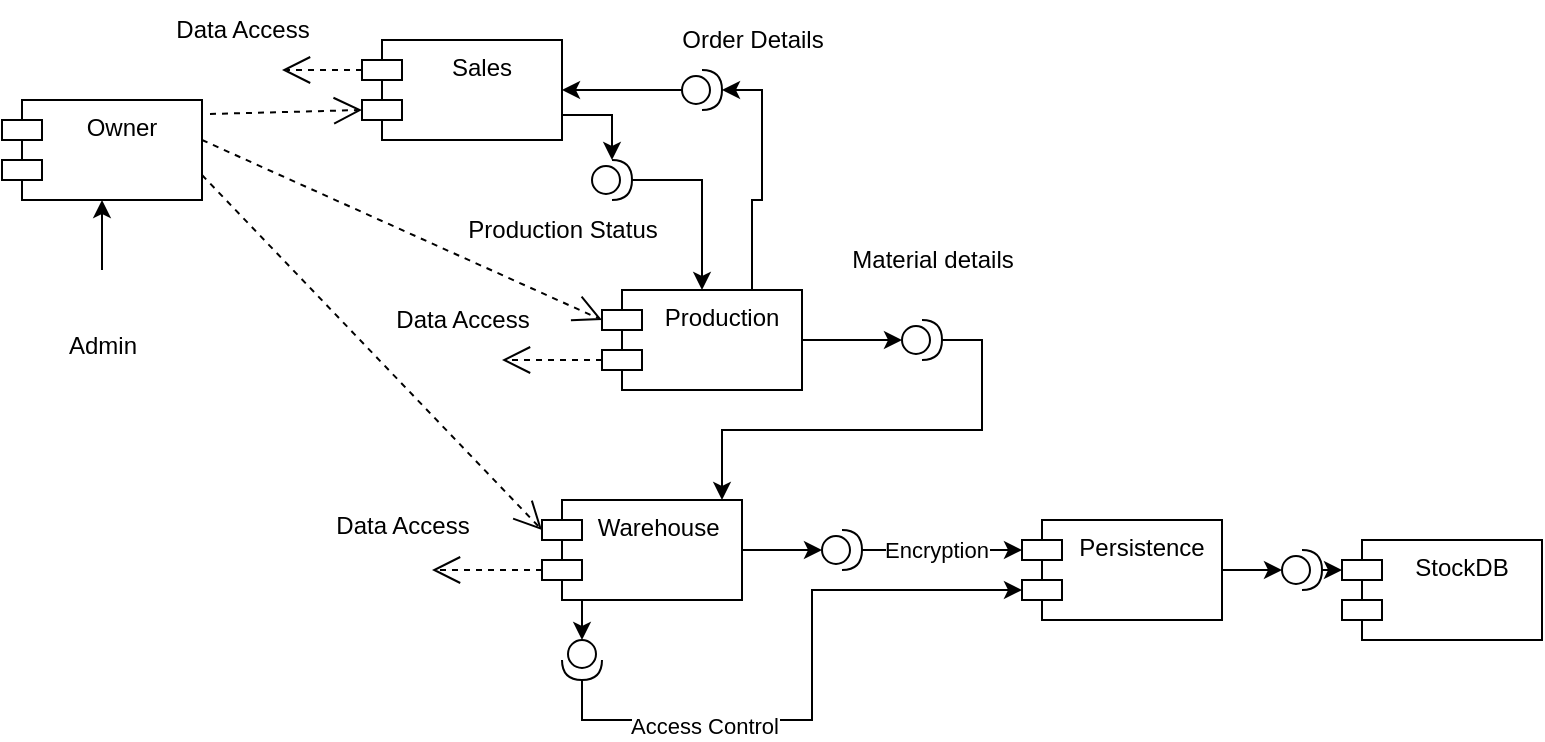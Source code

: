 <mxfile version="27.0.5">
  <diagram name="Page-1" id="DsLxYvVcJdECcUtamA9Z">
    <mxGraphModel dx="1091" dy="479" grid="1" gridSize="10" guides="1" tooltips="1" connect="1" arrows="1" fold="1" page="1" pageScale="1" pageWidth="850" pageHeight="1100" math="0" shadow="0">
      <root>
        <mxCell id="0" />
        <mxCell id="1" parent="0" />
        <mxCell id="SYwWKozgop0VhhN9Qn-d-1" value="Owner" style="shape=module;align=left;spacingLeft=20;align=center;verticalAlign=top;whiteSpace=wrap;html=1;" parent="1" vertex="1">
          <mxGeometry x="100" y="60" width="100" height="50" as="geometry" />
        </mxCell>
        <mxCell id="SYwWKozgop0VhhN9Qn-d-2" value="Warehouse&amp;nbsp;" style="shape=module;align=left;spacingLeft=20;align=center;verticalAlign=top;whiteSpace=wrap;html=1;" parent="1" vertex="1">
          <mxGeometry x="370" y="260" width="100" height="50" as="geometry" />
        </mxCell>
        <mxCell id="_5vdMld97EVU9zWrEdL7-3" style="edgeStyle=orthogonalEdgeStyle;rounded=0;orthogonalLoop=1;jettySize=auto;html=1;exitX=1;exitY=0.75;exitDx=0;exitDy=0;" edge="1" parent="1" source="SYwWKozgop0VhhN9Qn-d-3" target="SYwWKozgop0VhhN9Qn-d-15">
          <mxGeometry relative="1" as="geometry" />
        </mxCell>
        <mxCell id="SYwWKozgop0VhhN9Qn-d-3" value="Sales" style="shape=module;align=left;spacingLeft=20;align=center;verticalAlign=top;whiteSpace=wrap;html=1;" parent="1" vertex="1">
          <mxGeometry x="280" y="30" width="100" height="50" as="geometry" />
        </mxCell>
        <mxCell id="SYwWKozgop0VhhN9Qn-d-4" value="Production" style="shape=module;align=left;spacingLeft=20;align=center;verticalAlign=top;whiteSpace=wrap;html=1;" parent="1" vertex="1">
          <mxGeometry x="400" y="155" width="100" height="50" as="geometry" />
        </mxCell>
        <mxCell id="SYwWKozgop0VhhN9Qn-d-5" value="" style="endArrow=open;endSize=12;dashed=1;html=1;rounded=0;exitX=1;exitY=0.4;exitDx=0;exitDy=0;entryX=0;entryY=0;entryDx=0;entryDy=15;entryPerimeter=0;exitPerimeter=0;" parent="1" source="SYwWKozgop0VhhN9Qn-d-1" target="SYwWKozgop0VhhN9Qn-d-4" edge="1">
          <mxGeometry width="160" relative="1" as="geometry">
            <mxPoint x="280" y="140" as="sourcePoint" />
            <mxPoint x="440" y="140" as="targetPoint" />
          </mxGeometry>
        </mxCell>
        <mxCell id="SYwWKozgop0VhhN9Qn-d-6" value="" style="endArrow=open;endSize=12;dashed=1;html=1;rounded=0;exitX=1.04;exitY=0.14;exitDx=0;exitDy=0;entryX=0;entryY=0;entryDx=0;entryDy=35;entryPerimeter=0;exitPerimeter=0;" parent="1" source="SYwWKozgop0VhhN9Qn-d-1" target="SYwWKozgop0VhhN9Qn-d-3" edge="1">
          <mxGeometry width="160" relative="1" as="geometry">
            <mxPoint x="350" y="240" as="sourcePoint" />
            <mxPoint x="510" y="240" as="targetPoint" />
          </mxGeometry>
        </mxCell>
        <mxCell id="SYwWKozgop0VhhN9Qn-d-7" value="" style="endArrow=open;endSize=12;dashed=1;html=1;rounded=0;exitX=1;exitY=0.75;exitDx=0;exitDy=0;entryX=0;entryY=0;entryDx=0;entryDy=15;entryPerimeter=0;" parent="1" source="SYwWKozgop0VhhN9Qn-d-1" target="SYwWKozgop0VhhN9Qn-d-2" edge="1">
          <mxGeometry width="160" relative="1" as="geometry">
            <mxPoint x="350" y="240" as="sourcePoint" />
            <mxPoint x="510" y="240" as="targetPoint" />
          </mxGeometry>
        </mxCell>
        <mxCell id="SYwWKozgop0VhhN9Qn-d-8" value="StockDB" style="shape=module;align=left;spacingLeft=20;align=center;verticalAlign=top;whiteSpace=wrap;html=1;" parent="1" vertex="1">
          <mxGeometry x="770" y="280" width="100" height="50" as="geometry" />
        </mxCell>
        <mxCell id="SYwWKozgop0VhhN9Qn-d-10" value="" style="shape=providedRequiredInterface;html=1;verticalLabelPosition=bottom;sketch=0;" parent="1" vertex="1">
          <mxGeometry x="550" y="170" width="20" height="20" as="geometry" />
        </mxCell>
        <mxCell id="SYwWKozgop0VhhN9Qn-d-12" style="edgeStyle=orthogonalEdgeStyle;rounded=0;orthogonalLoop=1;jettySize=auto;html=1;exitX=1;exitY=0.5;exitDx=0;exitDy=0;entryX=0;entryY=0.5;entryDx=0;entryDy=0;entryPerimeter=0;" parent="1" source="SYwWKozgop0VhhN9Qn-d-4" target="SYwWKozgop0VhhN9Qn-d-10" edge="1">
          <mxGeometry relative="1" as="geometry">
            <Array as="points" />
          </mxGeometry>
        </mxCell>
        <mxCell id="SYwWKozgop0VhhN9Qn-d-13" style="edgeStyle=orthogonalEdgeStyle;rounded=0;orthogonalLoop=1;jettySize=auto;html=1;exitX=1;exitY=0.5;exitDx=0;exitDy=0;exitPerimeter=0;entryX=0.9;entryY=0;entryDx=0;entryDy=0;entryPerimeter=0;" parent="1" source="SYwWKozgop0VhhN9Qn-d-10" target="SYwWKozgop0VhhN9Qn-d-2" edge="1">
          <mxGeometry relative="1" as="geometry" />
        </mxCell>
        <mxCell id="SYwWKozgop0VhhN9Qn-d-14" value="Material details" style="text;html=1;align=center;verticalAlign=middle;resizable=0;points=[];autosize=1;strokeColor=none;fillColor=none;" parent="1" vertex="1">
          <mxGeometry x="515" y="125" width="100" height="30" as="geometry" />
        </mxCell>
        <mxCell id="_5vdMld97EVU9zWrEdL7-5" style="edgeStyle=orthogonalEdgeStyle;rounded=0;orthogonalLoop=1;jettySize=auto;html=1;exitX=1;exitY=0.5;exitDx=0;exitDy=0;exitPerimeter=0;entryX=0.5;entryY=0;entryDx=0;entryDy=0;" edge="1" parent="1" source="SYwWKozgop0VhhN9Qn-d-15" target="SYwWKozgop0VhhN9Qn-d-4">
          <mxGeometry relative="1" as="geometry">
            <mxPoint x="450" y="140" as="targetPoint" />
            <Array as="points">
              <mxPoint x="450" y="100" />
              <mxPoint x="450" y="140" />
            </Array>
          </mxGeometry>
        </mxCell>
        <mxCell id="SYwWKozgop0VhhN9Qn-d-15" value="" style="shape=providedRequiredInterface;html=1;verticalLabelPosition=bottom;sketch=0;" parent="1" vertex="1">
          <mxGeometry x="395" y="90" width="20" height="20" as="geometry" />
        </mxCell>
        <mxCell id="SYwWKozgop0VhhN9Qn-d-20" value="Production Status" style="text;html=1;align=center;verticalAlign=middle;resizable=0;points=[];autosize=1;strokeColor=none;fillColor=none;" parent="1" vertex="1">
          <mxGeometry x="320" y="110" width="120" height="30" as="geometry" />
        </mxCell>
        <mxCell id="_5vdMld97EVU9zWrEdL7-9" style="edgeStyle=orthogonalEdgeStyle;rounded=0;orthogonalLoop=1;jettySize=auto;html=1;exitX=0;exitY=0.5;exitDx=0;exitDy=0;exitPerimeter=0;entryX=1;entryY=0.5;entryDx=0;entryDy=0;" edge="1" parent="1" source="_5vdMld97EVU9zWrEdL7-6" target="SYwWKozgop0VhhN9Qn-d-3">
          <mxGeometry relative="1" as="geometry" />
        </mxCell>
        <mxCell id="_5vdMld97EVU9zWrEdL7-6" value="" style="shape=providedRequiredInterface;html=1;verticalLabelPosition=bottom;sketch=0;" vertex="1" parent="1">
          <mxGeometry x="440" y="45" width="20" height="20" as="geometry" />
        </mxCell>
        <mxCell id="_5vdMld97EVU9zWrEdL7-7" style="edgeStyle=orthogonalEdgeStyle;rounded=0;orthogonalLoop=1;jettySize=auto;html=1;exitX=0.75;exitY=0;exitDx=0;exitDy=0;entryX=1;entryY=0.5;entryDx=0;entryDy=0;entryPerimeter=0;" edge="1" parent="1" source="SYwWKozgop0VhhN9Qn-d-4" target="_5vdMld97EVU9zWrEdL7-6">
          <mxGeometry relative="1" as="geometry" />
        </mxCell>
        <mxCell id="_5vdMld97EVU9zWrEdL7-10" value="Order Details" style="text;html=1;align=center;verticalAlign=middle;resizable=0;points=[];autosize=1;strokeColor=none;fillColor=none;" vertex="1" parent="1">
          <mxGeometry x="430" y="15" width="90" height="30" as="geometry" />
        </mxCell>
        <mxCell id="_5vdMld97EVU9zWrEdL7-13" value="" style="ellipse;html=1;shape=endState;strokeColor=none;" vertex="1" parent="1">
          <mxGeometry x="320" y="175" width="30" height="30" as="geometry" />
        </mxCell>
        <mxCell id="_5vdMld97EVU9zWrEdL7-14" value="" style="ellipse;html=1;shape=endState;strokeColor=none;" vertex="1" parent="1">
          <mxGeometry x="210" y="30" width="30" height="30" as="geometry" />
        </mxCell>
        <mxCell id="_5vdMld97EVU9zWrEdL7-15" value="" style="ellipse;html=1;shape=endState;strokeColor=none;" vertex="1" parent="1">
          <mxGeometry x="285" y="280" width="30" height="30" as="geometry" />
        </mxCell>
        <mxCell id="_5vdMld97EVU9zWrEdL7-19" value="" style="endArrow=open;endSize=12;dashed=1;html=1;rounded=0;exitX=0;exitY=0;exitDx=0;exitDy=15;exitPerimeter=0;entryX=1;entryY=0.5;entryDx=0;entryDy=0;" edge="1" parent="1" source="SYwWKozgop0VhhN9Qn-d-3" target="_5vdMld97EVU9zWrEdL7-14">
          <mxGeometry width="160" relative="1" as="geometry">
            <mxPoint x="230" y="240" as="sourcePoint" />
            <mxPoint x="390" y="240" as="targetPoint" />
          </mxGeometry>
        </mxCell>
        <mxCell id="_5vdMld97EVU9zWrEdL7-20" value="Data Access" style="text;html=1;align=center;verticalAlign=middle;resizable=0;points=[];autosize=1;strokeColor=none;fillColor=none;" vertex="1" parent="1">
          <mxGeometry x="175" y="10" width="90" height="30" as="geometry" />
        </mxCell>
        <mxCell id="_5vdMld97EVU9zWrEdL7-21" value="" style="endArrow=open;endSize=12;dashed=1;html=1;rounded=0;exitX=0;exitY=0;exitDx=0;exitDy=35;exitPerimeter=0;entryX=1;entryY=0.5;entryDx=0;entryDy=0;" edge="1" parent="1" source="SYwWKozgop0VhhN9Qn-d-4" target="_5vdMld97EVU9zWrEdL7-13">
          <mxGeometry width="160" relative="1" as="geometry">
            <mxPoint x="230" y="230" as="sourcePoint" />
            <mxPoint x="390" y="230" as="targetPoint" />
          </mxGeometry>
        </mxCell>
        <mxCell id="_5vdMld97EVU9zWrEdL7-23" value="Data Access" style="text;html=1;align=center;verticalAlign=middle;resizable=0;points=[];autosize=1;strokeColor=none;fillColor=none;" vertex="1" parent="1">
          <mxGeometry x="285" y="155" width="90" height="30" as="geometry" />
        </mxCell>
        <mxCell id="_5vdMld97EVU9zWrEdL7-25" value="" style="endArrow=open;endSize=12;dashed=1;html=1;rounded=0;exitX=0;exitY=0;exitDx=0;exitDy=35;exitPerimeter=0;entryX=1;entryY=0.5;entryDx=0;entryDy=0;" edge="1" parent="1" source="SYwWKozgop0VhhN9Qn-d-2" target="_5vdMld97EVU9zWrEdL7-15">
          <mxGeometry width="160" relative="1" as="geometry">
            <mxPoint x="230" y="230" as="sourcePoint" />
            <mxPoint x="390" y="230" as="targetPoint" />
          </mxGeometry>
        </mxCell>
        <mxCell id="_5vdMld97EVU9zWrEdL7-26" value="Data Access" style="text;html=1;align=center;verticalAlign=middle;resizable=0;points=[];autosize=1;strokeColor=none;fillColor=none;" vertex="1" parent="1">
          <mxGeometry x="255" y="258" width="90" height="30" as="geometry" />
        </mxCell>
        <mxCell id="_5vdMld97EVU9zWrEdL7-27" value="Persistence" style="shape=module;align=left;spacingLeft=20;align=center;verticalAlign=top;whiteSpace=wrap;html=1;" vertex="1" parent="1">
          <mxGeometry x="610" y="270" width="100" height="50" as="geometry" />
        </mxCell>
        <mxCell id="_5vdMld97EVU9zWrEdL7-28" value="" style="shape=providedRequiredInterface;html=1;verticalLabelPosition=bottom;sketch=0;flipH=0;flipV=0;direction=south;" vertex="1" parent="1">
          <mxGeometry x="380" y="330" width="20" height="20" as="geometry" />
        </mxCell>
        <mxCell id="_5vdMld97EVU9zWrEdL7-31" style="edgeStyle=orthogonalEdgeStyle;rounded=0;orthogonalLoop=1;jettySize=auto;html=1;exitX=0.25;exitY=1;exitDx=0;exitDy=0;entryX=0;entryY=0.5;entryDx=0;entryDy=0;entryPerimeter=0;" edge="1" parent="1" source="SYwWKozgop0VhhN9Qn-d-2" target="_5vdMld97EVU9zWrEdL7-28">
          <mxGeometry relative="1" as="geometry" />
        </mxCell>
        <mxCell id="_5vdMld97EVU9zWrEdL7-34" value="" style="shape=providedRequiredInterface;html=1;verticalLabelPosition=bottom;sketch=0;direction=east;" vertex="1" parent="1">
          <mxGeometry x="510" y="275" width="20" height="20" as="geometry" />
        </mxCell>
        <mxCell id="_5vdMld97EVU9zWrEdL7-39" value="" style="shape=providedRequiredInterface;html=1;verticalLabelPosition=bottom;sketch=0;" vertex="1" parent="1">
          <mxGeometry x="740" y="285" width="20" height="20" as="geometry" />
        </mxCell>
        <mxCell id="_5vdMld97EVU9zWrEdL7-41" style="edgeStyle=orthogonalEdgeStyle;rounded=0;orthogonalLoop=1;jettySize=auto;html=1;exitX=1;exitY=0.5;exitDx=0;exitDy=0;exitPerimeter=0;entryX=0;entryY=0;entryDx=0;entryDy=15;entryPerimeter=0;" edge="1" parent="1" source="_5vdMld97EVU9zWrEdL7-39" target="SYwWKozgop0VhhN9Qn-d-8">
          <mxGeometry relative="1" as="geometry" />
        </mxCell>
        <mxCell id="_5vdMld97EVU9zWrEdL7-43" style="edgeStyle=orthogonalEdgeStyle;rounded=0;orthogonalLoop=1;jettySize=auto;html=1;exitX=0.5;exitY=0;exitDx=0;exitDy=0;entryX=0.5;entryY=1;entryDx=0;entryDy=0;" edge="1" parent="1" source="_5vdMld97EVU9zWrEdL7-42" target="SYwWKozgop0VhhN9Qn-d-1">
          <mxGeometry relative="1" as="geometry" />
        </mxCell>
        <mxCell id="_5vdMld97EVU9zWrEdL7-42" value="" style="ellipse;html=1;shape=endState;strokeColor=none;" vertex="1" parent="1">
          <mxGeometry x="135" y="145" width="30" height="30" as="geometry" />
        </mxCell>
        <mxCell id="_5vdMld97EVU9zWrEdL7-44" value="Admin" style="text;html=1;align=center;verticalAlign=middle;resizable=0;points=[];autosize=1;strokeColor=none;fillColor=none;" vertex="1" parent="1">
          <mxGeometry x="120" y="168" width="60" height="30" as="geometry" />
        </mxCell>
        <mxCell id="_5vdMld97EVU9zWrEdL7-50" style="edgeStyle=orthogonalEdgeStyle;rounded=0;orthogonalLoop=1;jettySize=auto;html=1;exitX=1;exitY=0.5;exitDx=0;exitDy=0;exitPerimeter=0;entryX=0;entryY=0;entryDx=0;entryDy=15;entryPerimeter=0;" edge="1" parent="1" source="_5vdMld97EVU9zWrEdL7-34" target="_5vdMld97EVU9zWrEdL7-27">
          <mxGeometry relative="1" as="geometry" />
        </mxCell>
        <mxCell id="_5vdMld97EVU9zWrEdL7-53" value="Encryption" style="edgeLabel;html=1;align=center;verticalAlign=middle;resizable=0;points=[];" vertex="1" connectable="0" parent="_5vdMld97EVU9zWrEdL7-50">
          <mxGeometry x="-0.333" y="-2" relative="1" as="geometry">
            <mxPoint x="10" y="-2" as="offset" />
          </mxGeometry>
        </mxCell>
        <mxCell id="_5vdMld97EVU9zWrEdL7-51" style="edgeStyle=orthogonalEdgeStyle;rounded=0;orthogonalLoop=1;jettySize=auto;html=1;exitX=1;exitY=0.5;exitDx=0;exitDy=0;exitPerimeter=0;entryX=0;entryY=0;entryDx=0;entryDy=35;entryPerimeter=0;" edge="1" parent="1" source="_5vdMld97EVU9zWrEdL7-28" target="_5vdMld97EVU9zWrEdL7-27">
          <mxGeometry relative="1" as="geometry" />
        </mxCell>
        <mxCell id="_5vdMld97EVU9zWrEdL7-52" value="Access Control" style="edgeLabel;html=1;align=center;verticalAlign=middle;resizable=0;points=[];" vertex="1" connectable="0" parent="_5vdMld97EVU9zWrEdL7-51">
          <mxGeometry x="-0.472" y="-3" relative="1" as="geometry">
            <mxPoint as="offset" />
          </mxGeometry>
        </mxCell>
        <mxCell id="_5vdMld97EVU9zWrEdL7-55" style="edgeStyle=orthogonalEdgeStyle;rounded=0;orthogonalLoop=1;jettySize=auto;html=1;exitX=1;exitY=0.5;exitDx=0;exitDy=0;entryX=0;entryY=0.5;entryDx=0;entryDy=0;entryPerimeter=0;" edge="1" parent="1" source="SYwWKozgop0VhhN9Qn-d-2" target="_5vdMld97EVU9zWrEdL7-34">
          <mxGeometry relative="1" as="geometry" />
        </mxCell>
        <mxCell id="_5vdMld97EVU9zWrEdL7-56" style="edgeStyle=orthogonalEdgeStyle;rounded=0;orthogonalLoop=1;jettySize=auto;html=1;exitX=1;exitY=0.5;exitDx=0;exitDy=0;entryX=0;entryY=0.5;entryDx=0;entryDy=0;entryPerimeter=0;" edge="1" parent="1" source="_5vdMld97EVU9zWrEdL7-27" target="_5vdMld97EVU9zWrEdL7-39">
          <mxGeometry relative="1" as="geometry" />
        </mxCell>
      </root>
    </mxGraphModel>
  </diagram>
</mxfile>
